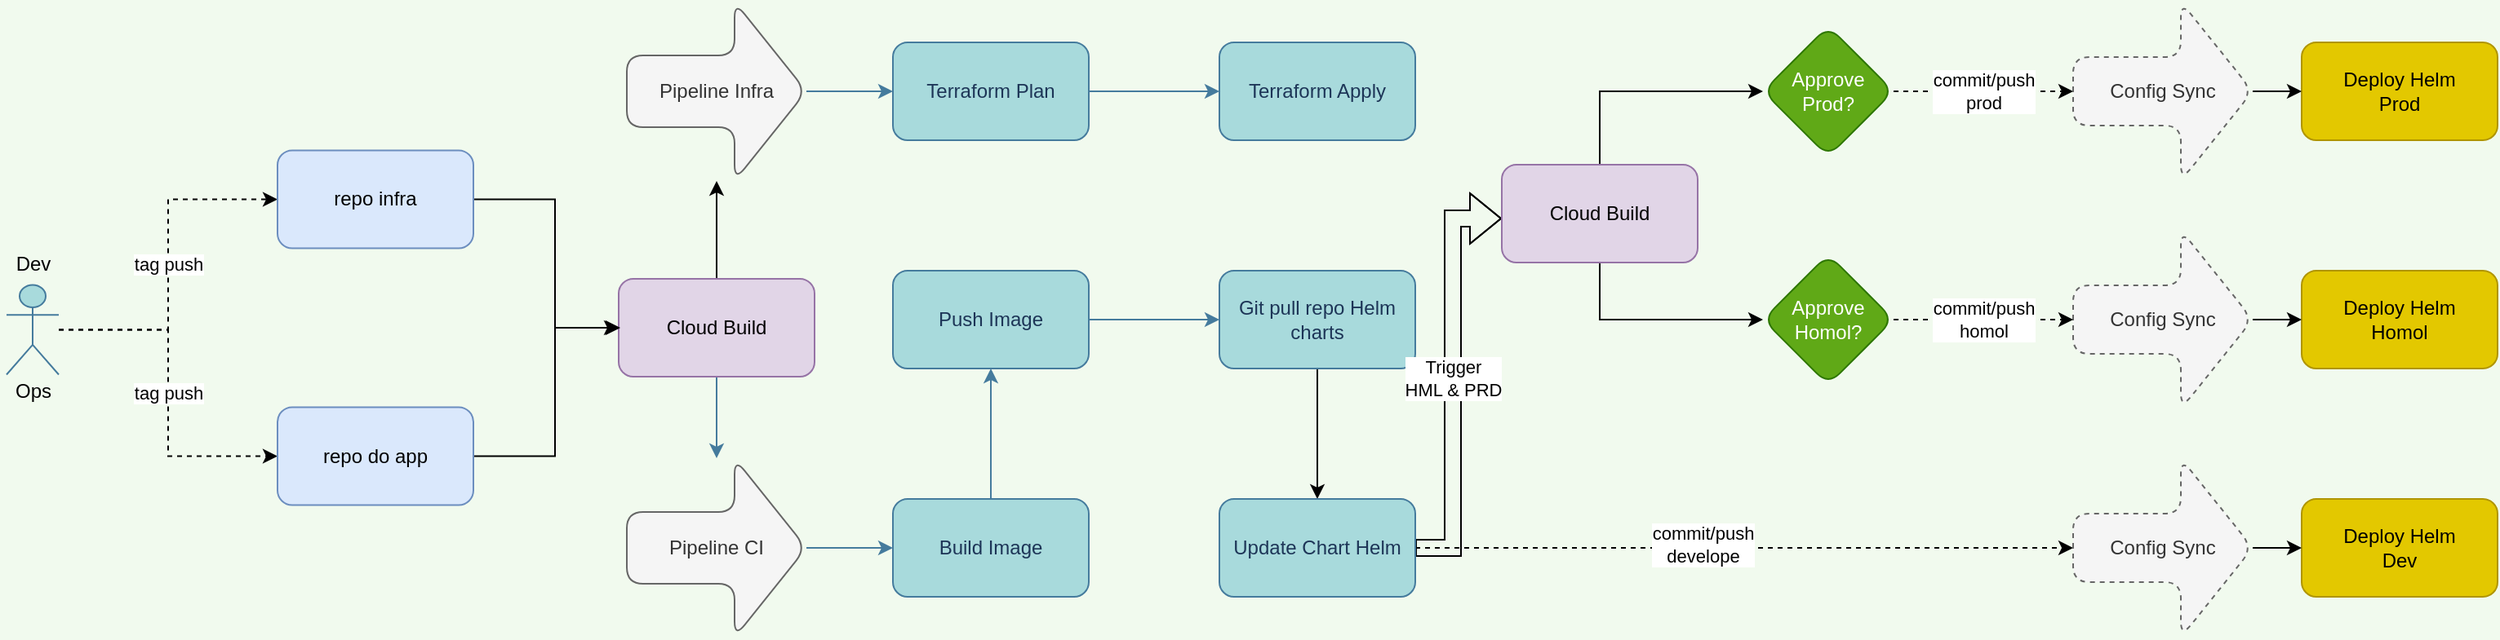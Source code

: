 <mxfile version="15.2.7" type="github">
  <diagram id="9R-i74DeMPhSz7cRhkr1" name="Page-1">
    <mxGraphModel dx="2817" dy="793" grid="1" gridSize="10" guides="1" tooltips="1" connect="1" arrows="1" fold="1" page="1" pageScale="1" pageWidth="827" pageHeight="1169" background="#F1FAEE" math="0" shadow="0">
      <root>
        <mxCell id="0" />
        <mxCell id="1" parent="0" />
        <mxCell id="TETFTrsI7cYIw3K0vq1E-7" value="" style="edgeStyle=orthogonalEdgeStyle;rounded=0;orthogonalLoop=1;jettySize=auto;html=1;labelBackgroundColor=#F1FAEE;strokeColor=#457B9D;fontColor=#1D3557;" parent="1" source="TETFTrsI7cYIw3K0vq1E-2" target="TETFTrsI7cYIw3K0vq1E-6" edge="1">
          <mxGeometry relative="1" as="geometry" />
        </mxCell>
        <mxCell id="TETFTrsI7cYIw3K0vq1E-2" value="Pipeline Infra" style="shape=singleArrow;whiteSpace=wrap;html=1;arrowWidth=0.4;arrowSize=0.4;rounded=1;fillColor=#f5f5f5;strokeColor=#666666;fontColor=#333333;" parent="1" vertex="1">
          <mxGeometry x="244" y="30" width="110" height="110" as="geometry" />
        </mxCell>
        <mxCell id="TETFTrsI7cYIw3K0vq1E-11" value="" style="edgeStyle=orthogonalEdgeStyle;rounded=0;orthogonalLoop=1;jettySize=auto;html=1;labelBackgroundColor=#F1FAEE;strokeColor=#457B9D;fontColor=#1D3557;" parent="1" source="TETFTrsI7cYIw3K0vq1E-4" target="TETFTrsI7cYIw3K0vq1E-10" edge="1">
          <mxGeometry relative="1" as="geometry" />
        </mxCell>
        <mxCell id="TETFTrsI7cYIw3K0vq1E-4" value="Pipeline CI" style="shape=singleArrow;whiteSpace=wrap;html=1;arrowWidth=0.4;arrowSize=0.4;rounded=1;fillColor=#f5f5f5;strokeColor=#666666;fontColor=#333333;" parent="1" vertex="1">
          <mxGeometry x="244" y="310" width="110" height="110" as="geometry" />
        </mxCell>
        <mxCell id="TETFTrsI7cYIw3K0vq1E-9" value="" style="edgeStyle=orthogonalEdgeStyle;rounded=0;orthogonalLoop=1;jettySize=auto;html=1;labelBackgroundColor=#F1FAEE;strokeColor=#457B9D;fontColor=#1D3557;" parent="1" source="TETFTrsI7cYIw3K0vq1E-6" target="TETFTrsI7cYIw3K0vq1E-8" edge="1">
          <mxGeometry relative="1" as="geometry" />
        </mxCell>
        <mxCell id="TETFTrsI7cYIw3K0vq1E-6" value="&lt;div&gt;Terraform Plan&lt;/div&gt;" style="whiteSpace=wrap;html=1;rounded=1;fillColor=#A8DADC;strokeColor=#457B9D;fontColor=#1D3557;" parent="1" vertex="1">
          <mxGeometry x="407" y="55" width="120" height="60" as="geometry" />
        </mxCell>
        <mxCell id="TETFTrsI7cYIw3K0vq1E-8" value="&lt;div&gt;Terraform Apply&lt;/div&gt;" style="whiteSpace=wrap;html=1;rounded=1;fillColor=#A8DADC;strokeColor=#457B9D;fontColor=#1D3557;" parent="1" vertex="1">
          <mxGeometry x="607" y="55" width="120" height="60" as="geometry" />
        </mxCell>
        <mxCell id="TETFTrsI7cYIw3K0vq1E-25" value="" style="edgeStyle=orthogonalEdgeStyle;rounded=0;orthogonalLoop=1;jettySize=auto;html=1;labelBackgroundColor=#F1FAEE;strokeColor=#457B9D;fontColor=#1D3557;" parent="1" source="TETFTrsI7cYIw3K0vq1E-10" target="TETFTrsI7cYIw3K0vq1E-24" edge="1">
          <mxGeometry relative="1" as="geometry" />
        </mxCell>
        <mxCell id="TETFTrsI7cYIw3K0vq1E-10" value="Build Image" style="whiteSpace=wrap;html=1;rounded=1;fillColor=#A8DADC;strokeColor=#457B9D;fontColor=#1D3557;" parent="1" vertex="1">
          <mxGeometry x="407" y="335" width="120" height="60" as="geometry" />
        </mxCell>
        <mxCell id="TETFTrsI7cYIw3K0vq1E-21" value="" style="edgeStyle=orthogonalEdgeStyle;rounded=0;orthogonalLoop=1;jettySize=auto;html=1;labelBackgroundColor=#F1FAEE;strokeColor=#457B9D;fontColor=#1D3557;" parent="1" source="TETFTrsI7cYIw3K0vq1E-19" target="TETFTrsI7cYIw3K0vq1E-4" edge="1">
          <mxGeometry relative="1" as="geometry" />
        </mxCell>
        <mxCell id="gK8KDgtZUuEHXHcdbGWs-41" value="" style="edgeStyle=orthogonalEdgeStyle;rounded=0;orthogonalLoop=1;jettySize=auto;html=1;" edge="1" parent="1" source="TETFTrsI7cYIw3K0vq1E-19" target="TETFTrsI7cYIw3K0vq1E-2">
          <mxGeometry relative="1" as="geometry" />
        </mxCell>
        <mxCell id="TETFTrsI7cYIw3K0vq1E-19" value="Cloud Build" style="whiteSpace=wrap;html=1;rounded=1;fillColor=#e1d5e7;strokeColor=#9673a6;" parent="1" vertex="1">
          <mxGeometry x="239" y="200" width="120" height="60" as="geometry" />
        </mxCell>
        <mxCell id="TETFTrsI7cYIw3K0vq1E-27" value="" style="edgeStyle=orthogonalEdgeStyle;rounded=0;orthogonalLoop=1;jettySize=auto;html=1;labelBackgroundColor=#F1FAEE;strokeColor=#457B9D;fontColor=#1D3557;" parent="1" source="TETFTrsI7cYIw3K0vq1E-24" target="TETFTrsI7cYIw3K0vq1E-26" edge="1">
          <mxGeometry relative="1" as="geometry" />
        </mxCell>
        <mxCell id="TETFTrsI7cYIw3K0vq1E-24" value="Push Image" style="whiteSpace=wrap;html=1;rounded=1;fillColor=#A8DADC;strokeColor=#457B9D;fontColor=#1D3557;" parent="1" vertex="1">
          <mxGeometry x="407" y="195" width="120" height="60" as="geometry" />
        </mxCell>
        <mxCell id="gK8KDgtZUuEHXHcdbGWs-3" value="" style="edgeStyle=orthogonalEdgeStyle;rounded=0;orthogonalLoop=1;jettySize=auto;html=1;" edge="1" parent="1" source="TETFTrsI7cYIw3K0vq1E-26" target="gK8KDgtZUuEHXHcdbGWs-1">
          <mxGeometry relative="1" as="geometry" />
        </mxCell>
        <mxCell id="TETFTrsI7cYIw3K0vq1E-26" value="Git pull repo Helm charts" style="whiteSpace=wrap;html=1;rounded=1;fillColor=#A8DADC;strokeColor=#457B9D;fontColor=#1D3557;" parent="1" vertex="1">
          <mxGeometry x="607" y="195" width="120" height="60" as="geometry" />
        </mxCell>
        <mxCell id="TETFTrsI7cYIw3K0vq1E-35" value="&lt;div&gt;Deploy Helm&lt;/div&gt;&lt;div&gt;Dev&lt;br&gt;&lt;/div&gt;" style="whiteSpace=wrap;html=1;rounded=1;fontColor=#000000;strokeColor=#B09500;fillColor=#e3c800;" parent="1" vertex="1">
          <mxGeometry x="1270" y="335" width="120" height="60" as="geometry" />
        </mxCell>
        <mxCell id="gK8KDgtZUuEHXHcdbGWs-49" value="tag push" style="edgeStyle=orthogonalEdgeStyle;rounded=0;orthogonalLoop=1;jettySize=auto;html=1;entryX=0;entryY=0.5;entryDx=0;entryDy=0;dashed=1;" edge="1" parent="1" source="TETFTrsI7cYIw3K0vq1E-39" target="gK8KDgtZUuEHXHcdbGWs-42">
          <mxGeometry relative="1" as="geometry" />
        </mxCell>
        <mxCell id="gK8KDgtZUuEHXHcdbGWs-50" value="tag push" style="edgeStyle=orthogonalEdgeStyle;rounded=0;orthogonalLoop=1;jettySize=auto;html=1;entryX=0;entryY=0.5;entryDx=0;entryDy=0;dashed=1;" edge="1" parent="1" source="TETFTrsI7cYIw3K0vq1E-39" target="gK8KDgtZUuEHXHcdbGWs-45">
          <mxGeometry relative="1" as="geometry" />
        </mxCell>
        <mxCell id="TETFTrsI7cYIw3K0vq1E-39" value="" style="shape=umlActor;verticalLabelPosition=top;verticalAlign=bottom;html=1;outlineConnect=0;rounded=0;sketch=0;fontColor=#1D3557;strokeColor=#457B9D;fillColor=#A8DADC;labelPosition=center;align=center;" parent="1" vertex="1">
          <mxGeometry x="-136" y="203.75" width="32" height="55" as="geometry" />
        </mxCell>
        <mxCell id="TETFTrsI7cYIw3K0vq1E-45" value="&lt;div&gt;Deploy Helm&lt;/div&gt;&lt;div&gt;Homol&lt;br&gt;&lt;/div&gt;" style="whiteSpace=wrap;html=1;rounded=1;fontColor=#000000;strokeColor=#B09500;fillColor=#e3c800;" parent="1" vertex="1">
          <mxGeometry x="1270" y="195" width="120" height="60" as="geometry" />
        </mxCell>
        <mxCell id="gK8KDgtZUuEHXHcdbGWs-37" value="commit/push&lt;br&gt;prod" style="edgeStyle=orthogonalEdgeStyle;rounded=0;orthogonalLoop=1;jettySize=auto;html=1;dashed=1;" edge="1" parent="1" source="TETFTrsI7cYIw3K0vq1E-47" target="gK8KDgtZUuEHXHcdbGWs-11">
          <mxGeometry relative="1" as="geometry" />
        </mxCell>
        <mxCell id="TETFTrsI7cYIw3K0vq1E-47" value="&lt;div&gt;Approve&lt;/div&gt;&lt;div&gt;Prod?&lt;br&gt;&lt;/div&gt;" style="rhombus;whiteSpace=wrap;html=1;rounded=1;fontColor=#ffffff;strokeColor=#2D7600;fillColor=#60a917;" parent="1" vertex="1">
          <mxGeometry x="940" y="45" width="80" height="80" as="geometry" />
        </mxCell>
        <mxCell id="TETFTrsI7cYIw3K0vq1E-51" value="&lt;div&gt;Deploy Helm&lt;/div&gt;&lt;div&gt;Prod&lt;br&gt;&lt;/div&gt;" style="whiteSpace=wrap;html=1;rounded=1;fontColor=#000000;strokeColor=#B09500;fillColor=#e3c800;" parent="1" vertex="1">
          <mxGeometry x="1270" y="55" width="120" height="60" as="geometry" />
        </mxCell>
        <mxCell id="gK8KDgtZUuEHXHcdbGWs-12" style="edgeStyle=orthogonalEdgeStyle;rounded=0;orthogonalLoop=1;jettySize=auto;html=1;entryX=0;entryY=0.5;entryDx=0;entryDy=0;entryPerimeter=0;dashed=1;" edge="1" parent="1" source="gK8KDgtZUuEHXHcdbGWs-1" target="gK8KDgtZUuEHXHcdbGWs-7">
          <mxGeometry relative="1" as="geometry" />
        </mxCell>
        <mxCell id="gK8KDgtZUuEHXHcdbGWs-13" value="commit/push&lt;br&gt;develope" style="edgeLabel;html=1;align=center;verticalAlign=middle;resizable=0;points=[];" vertex="1" connectable="0" parent="gK8KDgtZUuEHXHcdbGWs-12">
          <mxGeometry x="-0.13" y="3" relative="1" as="geometry">
            <mxPoint y="1" as="offset" />
          </mxGeometry>
        </mxCell>
        <mxCell id="gK8KDgtZUuEHXHcdbGWs-15" value="Trigger&lt;br&gt;HML &amp;amp; PRD" style="edgeStyle=orthogonalEdgeStyle;rounded=0;orthogonalLoop=1;jettySize=auto;html=1;shape=flexArrow;" edge="1" parent="1" source="gK8KDgtZUuEHXHcdbGWs-1" target="gK8KDgtZUuEHXHcdbGWs-14">
          <mxGeometry relative="1" as="geometry">
            <Array as="points">
              <mxPoint x="750" y="365" />
              <mxPoint x="750" y="163" />
            </Array>
          </mxGeometry>
        </mxCell>
        <mxCell id="gK8KDgtZUuEHXHcdbGWs-1" value="Update Chart Helm" style="whiteSpace=wrap;html=1;rounded=1;fillColor=#A8DADC;strokeColor=#457B9D;fontColor=#1D3557;" vertex="1" parent="1">
          <mxGeometry x="607" y="335" width="120" height="60" as="geometry" />
        </mxCell>
        <mxCell id="gK8KDgtZUuEHXHcdbGWs-31" value="" style="edgeStyle=orthogonalEdgeStyle;rounded=0;orthogonalLoop=1;jettySize=auto;html=1;" edge="1" parent="1" source="gK8KDgtZUuEHXHcdbGWs-6" target="TETFTrsI7cYIw3K0vq1E-45">
          <mxGeometry relative="1" as="geometry" />
        </mxCell>
        <mxCell id="gK8KDgtZUuEHXHcdbGWs-6" value="Config Sync" style="shape=singleArrow;whiteSpace=wrap;html=1;arrowWidth=0.382;arrowSize=0.4;rounded=1;rotation=0;horizontal=1;direction=east;fillColor=#f5f5f5;strokeColor=#666666;fontColor=#333333;dashed=1;" vertex="1" parent="1">
          <mxGeometry x="1130" y="170" width="110" height="110" as="geometry" />
        </mxCell>
        <mxCell id="gK8KDgtZUuEHXHcdbGWs-27" value="" style="edgeStyle=orthogonalEdgeStyle;rounded=0;orthogonalLoop=1;jettySize=auto;html=1;" edge="1" parent="1" source="gK8KDgtZUuEHXHcdbGWs-7" target="TETFTrsI7cYIw3K0vq1E-35">
          <mxGeometry relative="1" as="geometry" />
        </mxCell>
        <mxCell id="gK8KDgtZUuEHXHcdbGWs-7" value="Config Sync" style="shape=singleArrow;whiteSpace=wrap;html=1;arrowWidth=0.382;arrowSize=0.4;rounded=1;rotation=0;horizontal=1;direction=east;fillColor=#f5f5f5;strokeColor=#666666;fontColor=#333333;dashed=1;" vertex="1" parent="1">
          <mxGeometry x="1130" y="310" width="110" height="110" as="geometry" />
        </mxCell>
        <mxCell id="gK8KDgtZUuEHXHcdbGWs-30" value="" style="edgeStyle=orthogonalEdgeStyle;rounded=0;orthogonalLoop=1;jettySize=auto;html=1;" edge="1" parent="1" source="gK8KDgtZUuEHXHcdbGWs-11" target="TETFTrsI7cYIw3K0vq1E-51">
          <mxGeometry relative="1" as="geometry" />
        </mxCell>
        <mxCell id="gK8KDgtZUuEHXHcdbGWs-11" value="Config Sync" style="shape=singleArrow;whiteSpace=wrap;html=1;arrowWidth=0.382;arrowSize=0.4;rounded=1;rotation=0;horizontal=1;direction=east;fillColor=#f5f5f5;strokeColor=#666666;fontColor=#333333;dashed=1;" vertex="1" parent="1">
          <mxGeometry x="1130" y="30" width="110" height="110" as="geometry" />
        </mxCell>
        <mxCell id="gK8KDgtZUuEHXHcdbGWs-32" value="" style="edgeStyle=orthogonalEdgeStyle;rounded=0;orthogonalLoop=1;jettySize=auto;html=1;" edge="1" parent="1" source="gK8KDgtZUuEHXHcdbGWs-14" target="gK8KDgtZUuEHXHcdbGWs-24">
          <mxGeometry relative="1" as="geometry">
            <Array as="points">
              <mxPoint x="840" y="225" />
            </Array>
          </mxGeometry>
        </mxCell>
        <mxCell id="gK8KDgtZUuEHXHcdbGWs-40" style="edgeStyle=orthogonalEdgeStyle;rounded=0;orthogonalLoop=1;jettySize=auto;html=1;entryX=0;entryY=0.5;entryDx=0;entryDy=0;" edge="1" parent="1" source="gK8KDgtZUuEHXHcdbGWs-14" target="TETFTrsI7cYIw3K0vq1E-47">
          <mxGeometry relative="1" as="geometry">
            <Array as="points">
              <mxPoint x="840" y="85" />
            </Array>
          </mxGeometry>
        </mxCell>
        <mxCell id="gK8KDgtZUuEHXHcdbGWs-14" value="Cloud Build" style="whiteSpace=wrap;html=1;rounded=1;strokeColor=#9673a6;fillColor=#e1d5e7;" vertex="1" parent="1">
          <mxGeometry x="780" y="130" width="120" height="60" as="geometry" />
        </mxCell>
        <mxCell id="gK8KDgtZUuEHXHcdbGWs-36" value="commit/push&lt;br&gt;homol" style="edgeStyle=orthogonalEdgeStyle;rounded=0;orthogonalLoop=1;jettySize=auto;html=1;dashed=1;" edge="1" parent="1" source="gK8KDgtZUuEHXHcdbGWs-24" target="gK8KDgtZUuEHXHcdbGWs-6">
          <mxGeometry relative="1" as="geometry" />
        </mxCell>
        <mxCell id="gK8KDgtZUuEHXHcdbGWs-24" value="&lt;div&gt;Approve&lt;/div&gt;&lt;div&gt;Homol?&lt;/div&gt;" style="rhombus;whiteSpace=wrap;html=1;rounded=1;fontColor=#ffffff;strokeColor=#2D7600;fillColor=#60a917;" vertex="1" parent="1">
          <mxGeometry x="940" y="185" width="80" height="80" as="geometry" />
        </mxCell>
        <mxCell id="gK8KDgtZUuEHXHcdbGWs-38" value="Ops" style="text;html=1;align=center;verticalAlign=middle;resizable=0;points=[];autosize=1;strokeColor=none;fillColor=none;" vertex="1" parent="1">
          <mxGeometry x="-140" y="258.75" width="40" height="20" as="geometry" />
        </mxCell>
        <mxCell id="gK8KDgtZUuEHXHcdbGWs-39" value="Dev" style="text;html=1;align=center;verticalAlign=middle;resizable=0;points=[];autosize=1;strokeColor=none;fillColor=none;" vertex="1" parent="1">
          <mxGeometry x="-140" y="181.25" width="40" height="20" as="geometry" />
        </mxCell>
        <mxCell id="gK8KDgtZUuEHXHcdbGWs-47" style="edgeStyle=orthogonalEdgeStyle;rounded=0;orthogonalLoop=1;jettySize=auto;html=1;entryX=0;entryY=0.5;entryDx=0;entryDy=0;" edge="1" parent="1" source="gK8KDgtZUuEHXHcdbGWs-42" target="TETFTrsI7cYIw3K0vq1E-19">
          <mxGeometry relative="1" as="geometry">
            <Array as="points">
              <mxPoint x="200" y="151" />
              <mxPoint x="200" y="230" />
            </Array>
          </mxGeometry>
        </mxCell>
        <mxCell id="gK8KDgtZUuEHXHcdbGWs-42" value="repo infra" style="whiteSpace=wrap;html=1;rounded=1;fillColor=#dae8fc;strokeColor=#6c8ebf;" vertex="1" parent="1">
          <mxGeometry x="30" y="121.25" width="120" height="60" as="geometry" />
        </mxCell>
        <mxCell id="gK8KDgtZUuEHXHcdbGWs-48" style="edgeStyle=orthogonalEdgeStyle;rounded=0;orthogonalLoop=1;jettySize=auto;html=1;" edge="1" parent="1" source="gK8KDgtZUuEHXHcdbGWs-45">
          <mxGeometry relative="1" as="geometry">
            <mxPoint x="240" y="230" as="targetPoint" />
            <Array as="points">
              <mxPoint x="200" y="309" />
              <mxPoint x="200" y="230" />
            </Array>
          </mxGeometry>
        </mxCell>
        <mxCell id="gK8KDgtZUuEHXHcdbGWs-45" value="repo do app" style="whiteSpace=wrap;html=1;rounded=1;strokeColor=#6c8ebf;fillColor=#dae8fc;" vertex="1" parent="1">
          <mxGeometry x="30" y="278.75" width="120" height="60" as="geometry" />
        </mxCell>
      </root>
    </mxGraphModel>
  </diagram>
</mxfile>
